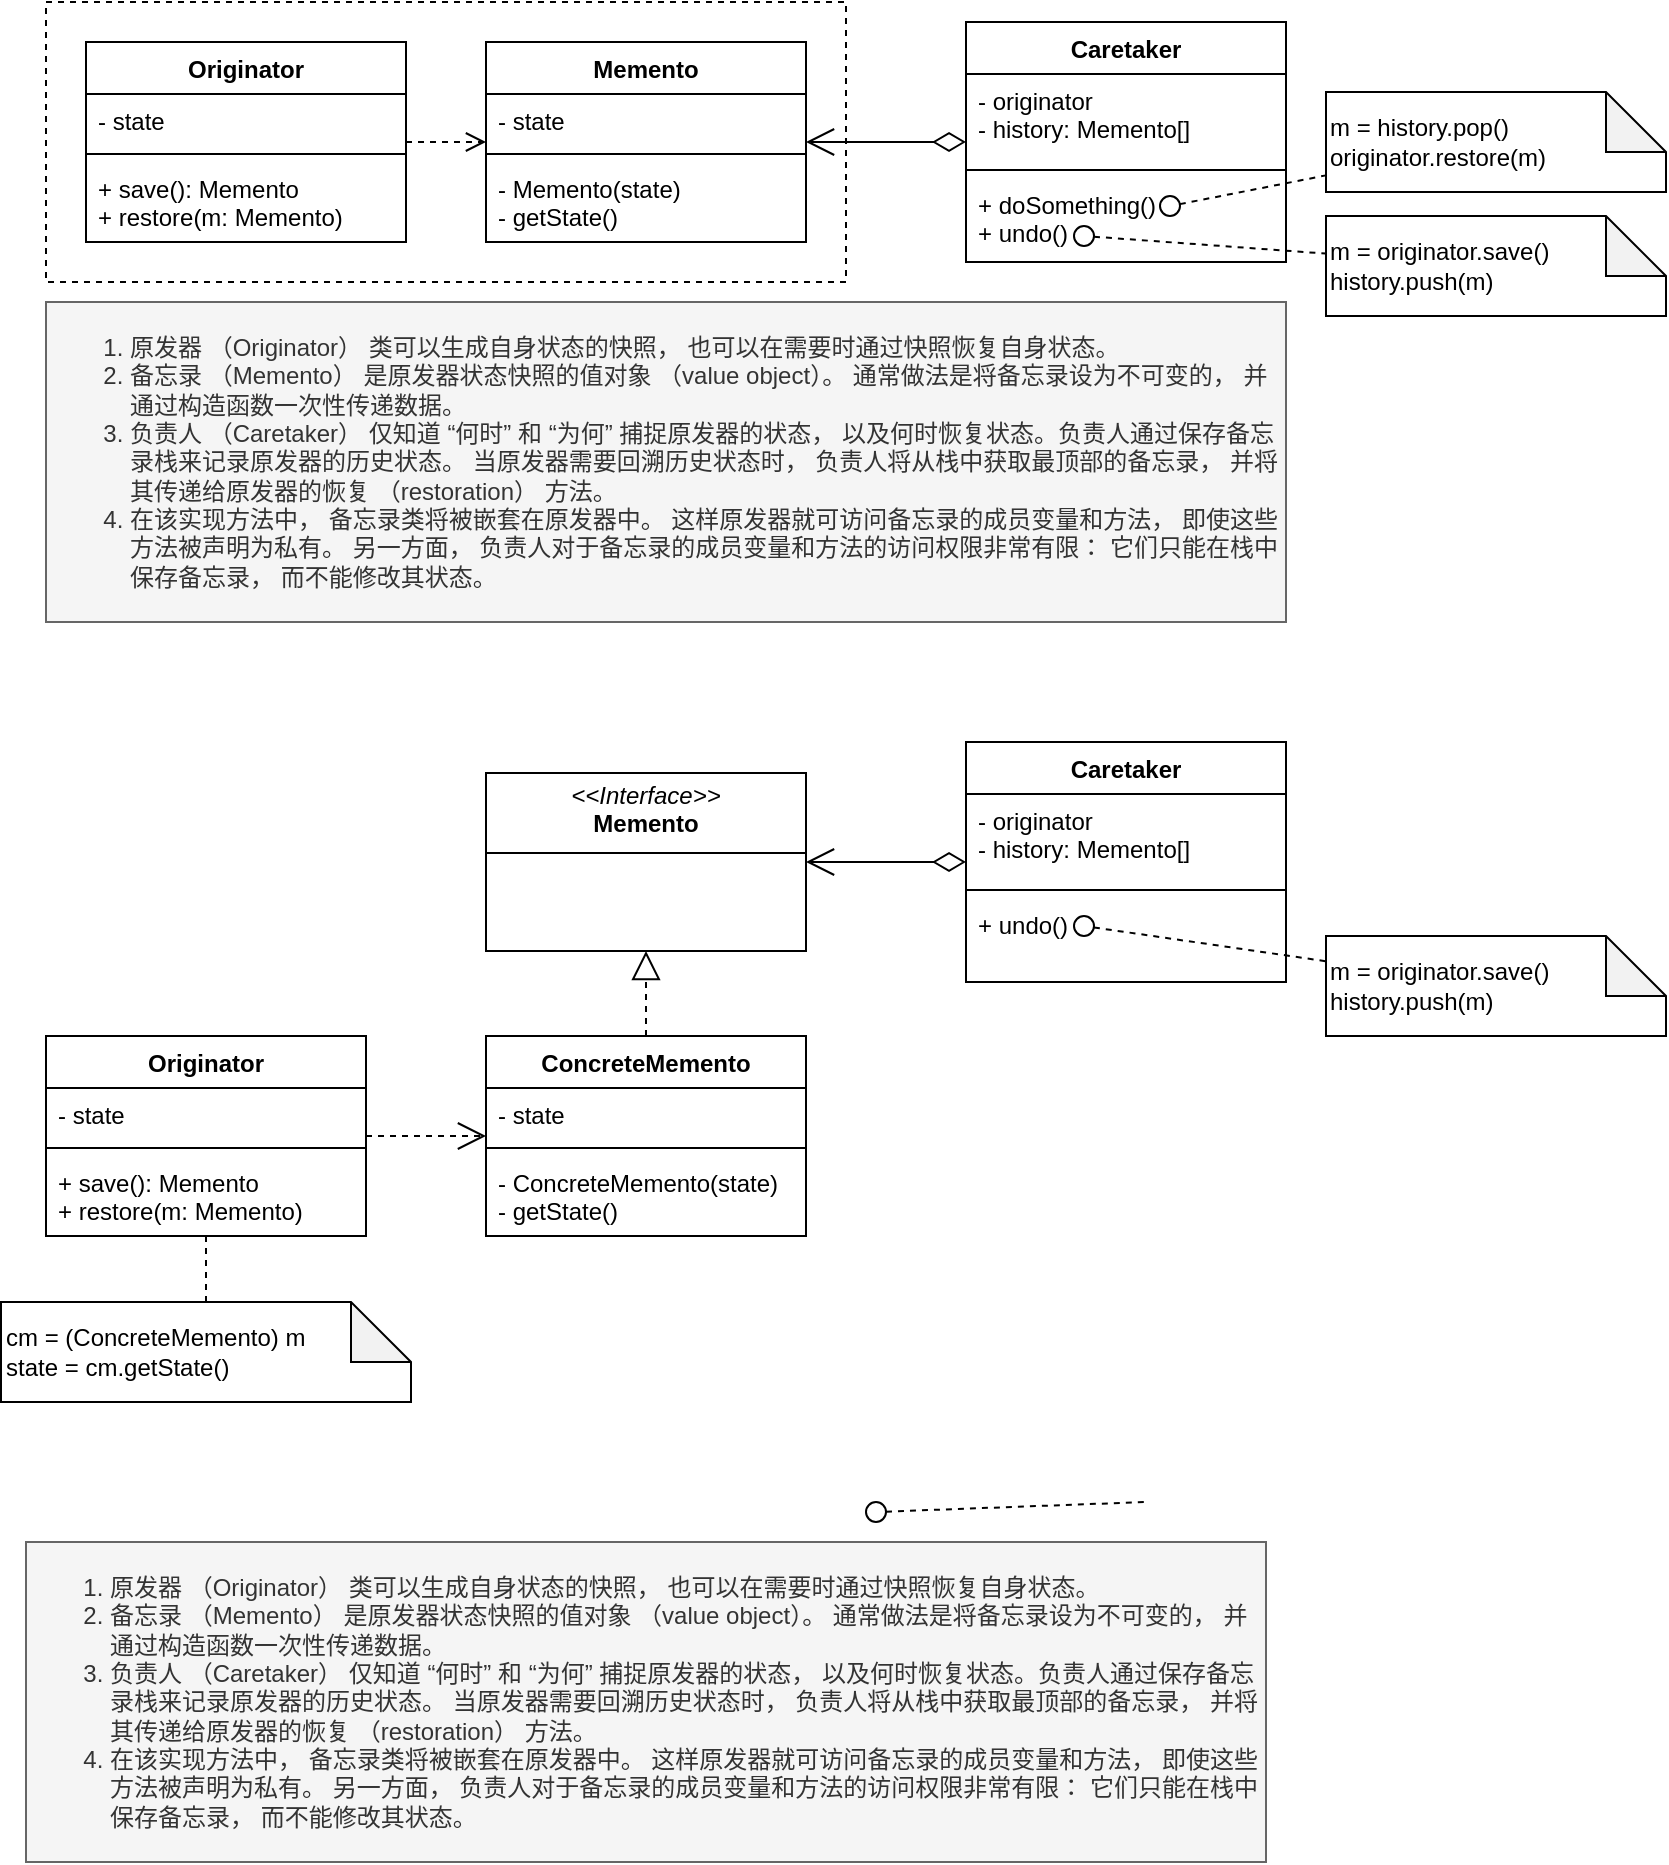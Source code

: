 <mxfile version="24.7.8">
  <diagram name="第 1 页" id="zVgg8zNp_NqGKC2zYAsy">
    <mxGraphModel dx="531" dy="379" grid="1" gridSize="10" guides="1" tooltips="1" connect="1" arrows="1" fold="1" page="1" pageScale="1" pageWidth="850" pageHeight="1100" math="0" shadow="0">
      <root>
        <mxCell id="0" />
        <mxCell id="1" parent="0" />
        <mxCell id="rbnC-UON8SWdREh8G3_P-30" value="" style="rounded=0;whiteSpace=wrap;html=1;fillColor=none;dashed=1;" vertex="1" parent="1">
          <mxGeometry x="40" y="40" width="400" height="140" as="geometry" />
        </mxCell>
        <mxCell id="rbnC-UON8SWdREh8G3_P-20" value="Originator" style="swimlane;fontStyle=1;align=center;verticalAlign=top;childLayout=stackLayout;horizontal=1;startSize=26;horizontalStack=0;resizeParent=1;resizeParentMax=0;resizeLast=0;collapsible=1;marginBottom=0;whiteSpace=wrap;html=1;" vertex="1" parent="1">
          <mxGeometry x="60" y="60" width="160" height="100" as="geometry" />
        </mxCell>
        <mxCell id="rbnC-UON8SWdREh8G3_P-21" value="- state" style="text;strokeColor=none;fillColor=none;align=left;verticalAlign=top;spacingLeft=4;spacingRight=4;overflow=hidden;rotatable=0;points=[[0,0.5],[1,0.5]];portConstraint=eastwest;whiteSpace=wrap;html=1;" vertex="1" parent="rbnC-UON8SWdREh8G3_P-20">
          <mxGeometry y="26" width="160" height="26" as="geometry" />
        </mxCell>
        <mxCell id="rbnC-UON8SWdREh8G3_P-22" value="" style="line;strokeWidth=1;fillColor=none;align=left;verticalAlign=middle;spacingTop=-1;spacingLeft=3;spacingRight=3;rotatable=0;labelPosition=right;points=[];portConstraint=eastwest;strokeColor=inherit;" vertex="1" parent="rbnC-UON8SWdREh8G3_P-20">
          <mxGeometry y="52" width="160" height="8" as="geometry" />
        </mxCell>
        <mxCell id="rbnC-UON8SWdREh8G3_P-23" value="+ save(): Memento&lt;div&gt;+ restore(m: Memento)&lt;/div&gt;" style="text;strokeColor=none;fillColor=none;align=left;verticalAlign=top;spacingLeft=4;spacingRight=4;overflow=hidden;rotatable=0;points=[[0,0.5],[1,0.5]];portConstraint=eastwest;whiteSpace=wrap;html=1;" vertex="1" parent="rbnC-UON8SWdREh8G3_P-20">
          <mxGeometry y="60" width="160" height="40" as="geometry" />
        </mxCell>
        <mxCell id="rbnC-UON8SWdREh8G3_P-25" value="Memento" style="swimlane;fontStyle=1;align=center;verticalAlign=top;childLayout=stackLayout;horizontal=1;startSize=26;horizontalStack=0;resizeParent=1;resizeParentMax=0;resizeLast=0;collapsible=1;marginBottom=0;whiteSpace=wrap;html=1;" vertex="1" parent="1">
          <mxGeometry x="260" y="60" width="160" height="100" as="geometry" />
        </mxCell>
        <mxCell id="rbnC-UON8SWdREh8G3_P-26" value="- state" style="text;strokeColor=none;fillColor=none;align=left;verticalAlign=top;spacingLeft=4;spacingRight=4;overflow=hidden;rotatable=0;points=[[0,0.5],[1,0.5]];portConstraint=eastwest;whiteSpace=wrap;html=1;" vertex="1" parent="rbnC-UON8SWdREh8G3_P-25">
          <mxGeometry y="26" width="160" height="26" as="geometry" />
        </mxCell>
        <mxCell id="rbnC-UON8SWdREh8G3_P-27" value="" style="line;strokeWidth=1;fillColor=none;align=left;verticalAlign=middle;spacingTop=-1;spacingLeft=3;spacingRight=3;rotatable=0;labelPosition=right;points=[];portConstraint=eastwest;strokeColor=inherit;" vertex="1" parent="rbnC-UON8SWdREh8G3_P-25">
          <mxGeometry y="52" width="160" height="8" as="geometry" />
        </mxCell>
        <mxCell id="rbnC-UON8SWdREh8G3_P-28" value="- Memento(state)&lt;div&gt;- getState()&lt;/div&gt;" style="text;strokeColor=none;fillColor=none;align=left;verticalAlign=top;spacingLeft=4;spacingRight=4;overflow=hidden;rotatable=0;points=[[0,0.5],[1,0.5]];portConstraint=eastwest;whiteSpace=wrap;html=1;" vertex="1" parent="rbnC-UON8SWdREh8G3_P-25">
          <mxGeometry y="60" width="160" height="40" as="geometry" />
        </mxCell>
        <mxCell id="rbnC-UON8SWdREh8G3_P-32" value="Caretaker" style="swimlane;fontStyle=1;align=center;verticalAlign=top;childLayout=stackLayout;horizontal=1;startSize=26;horizontalStack=0;resizeParent=1;resizeParentMax=0;resizeLast=0;collapsible=1;marginBottom=0;whiteSpace=wrap;html=1;" vertex="1" parent="1">
          <mxGeometry x="500" y="50" width="160" height="120" as="geometry" />
        </mxCell>
        <mxCell id="rbnC-UON8SWdREh8G3_P-33" value="- originator&lt;div&gt;- history: Memento[]&lt;/div&gt;" style="text;strokeColor=none;fillColor=none;align=left;verticalAlign=top;spacingLeft=4;spacingRight=4;overflow=hidden;rotatable=0;points=[[0,0.5],[1,0.5]];portConstraint=eastwest;whiteSpace=wrap;html=1;" vertex="1" parent="rbnC-UON8SWdREh8G3_P-32">
          <mxGeometry y="26" width="160" height="44" as="geometry" />
        </mxCell>
        <mxCell id="rbnC-UON8SWdREh8G3_P-34" value="" style="line;strokeWidth=1;fillColor=none;align=left;verticalAlign=middle;spacingTop=-1;spacingLeft=3;spacingRight=3;rotatable=0;labelPosition=right;points=[];portConstraint=eastwest;strokeColor=inherit;" vertex="1" parent="rbnC-UON8SWdREh8G3_P-32">
          <mxGeometry y="70" width="160" height="8" as="geometry" />
        </mxCell>
        <mxCell id="rbnC-UON8SWdREh8G3_P-35" value="+ doSomething()&lt;div&gt;+ undo()&lt;/div&gt;" style="text;strokeColor=none;fillColor=none;align=left;verticalAlign=top;spacingLeft=4;spacingRight=4;overflow=hidden;rotatable=0;points=[[0,0.5],[1,0.5]];portConstraint=eastwest;whiteSpace=wrap;html=1;" vertex="1" parent="rbnC-UON8SWdREh8G3_P-32">
          <mxGeometry y="78" width="160" height="42" as="geometry" />
        </mxCell>
        <mxCell id="rbnC-UON8SWdREh8G3_P-37" value="" style="endArrow=open;html=1;endSize=12;startArrow=diamondThin;startSize=14;startFill=0;edgeStyle=orthogonalEdgeStyle;rounded=0;" edge="1" parent="1" source="rbnC-UON8SWdREh8G3_P-32" target="rbnC-UON8SWdREh8G3_P-25">
          <mxGeometry relative="1" as="geometry">
            <mxPoint x="280" y="320" as="sourcePoint" />
            <mxPoint x="440" y="320" as="targetPoint" />
          </mxGeometry>
        </mxCell>
        <mxCell id="rbnC-UON8SWdREh8G3_P-40" value="" style="html=1;verticalAlign=bottom;endArrow=open;dashed=1;endSize=8;curved=0;rounded=0;" edge="1" parent="1" source="rbnC-UON8SWdREh8G3_P-20" target="rbnC-UON8SWdREh8G3_P-25">
          <mxGeometry relative="1" as="geometry">
            <mxPoint x="240" y="300" as="sourcePoint" />
            <mxPoint x="160" y="300" as="targetPoint" />
          </mxGeometry>
        </mxCell>
        <mxCell id="rbnC-UON8SWdREh8G3_P-41" value="&lt;ol&gt;&lt;li&gt;原发器 （Originator） 类可以生成自身状态的快照， 也可以在需要时通过快照恢复自身状态。&lt;/li&gt;&lt;li&gt;备忘录 （Memento） 是原发器状态快照的值对象 （value object）。 通常做法是将备忘录设为不可变的， 并通过构造函数一次性传递数据。&lt;/li&gt;&lt;li&gt;负责人 （Caretaker） 仅知道 “何时” 和 “为何” 捕捉原发器的状态， 以及何时恢复状态。负责人通过保存备忘录栈来记录原发器的历史状态。 当原发器需要回溯历史状态时， 负责人将从栈中获取最顶部的备忘录， 并将其传递给原发器的恢复 （restoration） 方法。&lt;/li&gt;&lt;li&gt;在该实现方法中， 备忘录类将被嵌套在原发器中。 这样原发器就可访问备忘录的成员变量和方法， 即使这些方法被声明为私有。 另一方面， 负责人对于备忘录的成员变量和方法的访问权限非常有限： 它们只能在栈中保存备忘录， 而不能修改其状态。&lt;br&gt;&lt;/li&gt;&lt;/ol&gt;" style="text;html=1;align=left;verticalAlign=middle;whiteSpace=wrap;rounded=0;fillColor=#f5f5f5;fontColor=#333333;strokeColor=#666666;" vertex="1" parent="1">
          <mxGeometry x="40" y="190" width="620" height="160" as="geometry" />
        </mxCell>
        <mxCell id="rbnC-UON8SWdREh8G3_P-42" value="m = history.pop()&lt;div&gt;originator.restore(m)&lt;/div&gt;" style="shape=note;whiteSpace=wrap;html=1;backgroundOutline=1;darkOpacity=0.05;align=left;" vertex="1" parent="1">
          <mxGeometry x="680" y="85" width="170" height="50" as="geometry" />
        </mxCell>
        <mxCell id="rbnC-UON8SWdREh8G3_P-43" value="m =&amp;nbsp;&lt;span style=&quot;background-color: initial;&quot;&gt;originator.save()&lt;/span&gt;&lt;div&gt;&lt;span style=&quot;background-color: initial;&quot;&gt;history.push(m)&lt;/span&gt;&lt;/div&gt;" style="shape=note;whiteSpace=wrap;html=1;backgroundOutline=1;darkOpacity=0.05;align=left;" vertex="1" parent="1">
          <mxGeometry x="680" y="147" width="170" height="50" as="geometry" />
        </mxCell>
        <mxCell id="rbnC-UON8SWdREh8G3_P-44" value="" style="ellipse;whiteSpace=wrap;html=1;aspect=fixed;" vertex="1" parent="1">
          <mxGeometry x="597" y="137" width="10" height="10" as="geometry" />
        </mxCell>
        <mxCell id="rbnC-UON8SWdREh8G3_P-45" value="" style="endArrow=none;dashed=1;html=1;rounded=0;" edge="1" parent="1" source="rbnC-UON8SWdREh8G3_P-44" target="rbnC-UON8SWdREh8G3_P-42">
          <mxGeometry width="50" height="50" relative="1" as="geometry">
            <mxPoint x="450" y="440" as="sourcePoint" />
            <mxPoint x="570" y="410" as="targetPoint" />
          </mxGeometry>
        </mxCell>
        <mxCell id="rbnC-UON8SWdREh8G3_P-46" value="" style="ellipse;whiteSpace=wrap;html=1;aspect=fixed;" vertex="1" parent="1">
          <mxGeometry x="554" y="152" width="10" height="10" as="geometry" />
        </mxCell>
        <mxCell id="rbnC-UON8SWdREh8G3_P-47" value="" style="endArrow=none;dashed=1;html=1;rounded=0;" edge="1" parent="1" source="rbnC-UON8SWdREh8G3_P-46" target="rbnC-UON8SWdREh8G3_P-43">
          <mxGeometry width="50" height="50" relative="1" as="geometry">
            <mxPoint x="460" y="450" as="sourcePoint" />
            <mxPoint x="580" y="420" as="targetPoint" />
          </mxGeometry>
        </mxCell>
        <mxCell id="rbnC-UON8SWdREh8G3_P-53" value="Originator" style="swimlane;fontStyle=1;align=center;verticalAlign=top;childLayout=stackLayout;horizontal=1;startSize=26;horizontalStack=0;resizeParent=1;resizeParentMax=0;resizeLast=0;collapsible=1;marginBottom=0;whiteSpace=wrap;html=1;" vertex="1" parent="1">
          <mxGeometry x="40" y="557" width="160" height="100" as="geometry" />
        </mxCell>
        <mxCell id="rbnC-UON8SWdREh8G3_P-54" value="- state" style="text;strokeColor=none;fillColor=none;align=left;verticalAlign=top;spacingLeft=4;spacingRight=4;overflow=hidden;rotatable=0;points=[[0,0.5],[1,0.5]];portConstraint=eastwest;whiteSpace=wrap;html=1;" vertex="1" parent="rbnC-UON8SWdREh8G3_P-53">
          <mxGeometry y="26" width="160" height="26" as="geometry" />
        </mxCell>
        <mxCell id="rbnC-UON8SWdREh8G3_P-55" value="" style="line;strokeWidth=1;fillColor=none;align=left;verticalAlign=middle;spacingTop=-1;spacingLeft=3;spacingRight=3;rotatable=0;labelPosition=right;points=[];portConstraint=eastwest;strokeColor=inherit;" vertex="1" parent="rbnC-UON8SWdREh8G3_P-53">
          <mxGeometry y="52" width="160" height="8" as="geometry" />
        </mxCell>
        <mxCell id="rbnC-UON8SWdREh8G3_P-56" value="+ save(): Memento&lt;div&gt;+ restore(m: Memento)&lt;/div&gt;" style="text;strokeColor=none;fillColor=none;align=left;verticalAlign=top;spacingLeft=4;spacingRight=4;overflow=hidden;rotatable=0;points=[[0,0.5],[1,0.5]];portConstraint=eastwest;whiteSpace=wrap;html=1;" vertex="1" parent="rbnC-UON8SWdREh8G3_P-53">
          <mxGeometry y="60" width="160" height="40" as="geometry" />
        </mxCell>
        <mxCell id="rbnC-UON8SWdREh8G3_P-57" value="ConcreteMemento" style="swimlane;fontStyle=1;align=center;verticalAlign=top;childLayout=stackLayout;horizontal=1;startSize=26;horizontalStack=0;resizeParent=1;resizeParentMax=0;resizeLast=0;collapsible=1;marginBottom=0;whiteSpace=wrap;html=1;" vertex="1" parent="1">
          <mxGeometry x="260" y="557" width="160" height="100" as="geometry" />
        </mxCell>
        <mxCell id="rbnC-UON8SWdREh8G3_P-58" value="- state" style="text;strokeColor=none;fillColor=none;align=left;verticalAlign=top;spacingLeft=4;spacingRight=4;overflow=hidden;rotatable=0;points=[[0,0.5],[1,0.5]];portConstraint=eastwest;whiteSpace=wrap;html=1;" vertex="1" parent="rbnC-UON8SWdREh8G3_P-57">
          <mxGeometry y="26" width="160" height="26" as="geometry" />
        </mxCell>
        <mxCell id="rbnC-UON8SWdREh8G3_P-59" value="" style="line;strokeWidth=1;fillColor=none;align=left;verticalAlign=middle;spacingTop=-1;spacingLeft=3;spacingRight=3;rotatable=0;labelPosition=right;points=[];portConstraint=eastwest;strokeColor=inherit;" vertex="1" parent="rbnC-UON8SWdREh8G3_P-57">
          <mxGeometry y="52" width="160" height="8" as="geometry" />
        </mxCell>
        <mxCell id="rbnC-UON8SWdREh8G3_P-60" value="- ConcreteMemento(state)&lt;div&gt;- getState()&lt;/div&gt;" style="text;strokeColor=none;fillColor=none;align=left;verticalAlign=top;spacingLeft=4;spacingRight=4;overflow=hidden;rotatable=0;points=[[0,0.5],[1,0.5]];portConstraint=eastwest;whiteSpace=wrap;html=1;" vertex="1" parent="rbnC-UON8SWdREh8G3_P-57">
          <mxGeometry y="60" width="160" height="40" as="geometry" />
        </mxCell>
        <mxCell id="rbnC-UON8SWdREh8G3_P-61" value="Caretaker" style="swimlane;fontStyle=1;align=center;verticalAlign=top;childLayout=stackLayout;horizontal=1;startSize=26;horizontalStack=0;resizeParent=1;resizeParentMax=0;resizeLast=0;collapsible=1;marginBottom=0;whiteSpace=wrap;html=1;" vertex="1" parent="1">
          <mxGeometry x="500" y="410" width="160" height="120" as="geometry" />
        </mxCell>
        <mxCell id="rbnC-UON8SWdREh8G3_P-62" value="- originator&lt;div&gt;- history: Memento[]&lt;/div&gt;" style="text;strokeColor=none;fillColor=none;align=left;verticalAlign=top;spacingLeft=4;spacingRight=4;overflow=hidden;rotatable=0;points=[[0,0.5],[1,0.5]];portConstraint=eastwest;whiteSpace=wrap;html=1;" vertex="1" parent="rbnC-UON8SWdREh8G3_P-61">
          <mxGeometry y="26" width="160" height="44" as="geometry" />
        </mxCell>
        <mxCell id="rbnC-UON8SWdREh8G3_P-63" value="" style="line;strokeWidth=1;fillColor=none;align=left;verticalAlign=middle;spacingTop=-1;spacingLeft=3;spacingRight=3;rotatable=0;labelPosition=right;points=[];portConstraint=eastwest;strokeColor=inherit;" vertex="1" parent="rbnC-UON8SWdREh8G3_P-61">
          <mxGeometry y="70" width="160" height="8" as="geometry" />
        </mxCell>
        <mxCell id="rbnC-UON8SWdREh8G3_P-64" value="&lt;div&gt;+ undo()&lt;/div&gt;" style="text;strokeColor=none;fillColor=none;align=left;verticalAlign=top;spacingLeft=4;spacingRight=4;overflow=hidden;rotatable=0;points=[[0,0.5],[1,0.5]];portConstraint=eastwest;whiteSpace=wrap;html=1;" vertex="1" parent="rbnC-UON8SWdREh8G3_P-61">
          <mxGeometry y="78" width="160" height="42" as="geometry" />
        </mxCell>
        <mxCell id="rbnC-UON8SWdREh8G3_P-67" value="&lt;ol&gt;&lt;li&gt;原发器 （Originator） 类可以生成自身状态的快照， 也可以在需要时通过快照恢复自身状态。&lt;/li&gt;&lt;li&gt;备忘录 （Memento） 是原发器状态快照的值对象 （value object）。 通常做法是将备忘录设为不可变的， 并通过构造函数一次性传递数据。&lt;/li&gt;&lt;li&gt;负责人 （Caretaker） 仅知道 “何时” 和 “为何” 捕捉原发器的状态， 以及何时恢复状态。负责人通过保存备忘录栈来记录原发器的历史状态。 当原发器需要回溯历史状态时， 负责人将从栈中获取最顶部的备忘录， 并将其传递给原发器的恢复 （restoration） 方法。&lt;/li&gt;&lt;li&gt;在该实现方法中， 备忘录类将被嵌套在原发器中。 这样原发器就可访问备忘录的成员变量和方法， 即使这些方法被声明为私有。 另一方面， 负责人对于备忘录的成员变量和方法的访问权限非常有限： 它们只能在栈中保存备忘录， 而不能修改其状态。&lt;br&gt;&lt;/li&gt;&lt;/ol&gt;" style="text;html=1;align=left;verticalAlign=middle;whiteSpace=wrap;rounded=0;fillColor=#f5f5f5;fontColor=#333333;strokeColor=#666666;" vertex="1" parent="1">
          <mxGeometry x="30" y="810" width="620" height="160" as="geometry" />
        </mxCell>
        <mxCell id="rbnC-UON8SWdREh8G3_P-68" value="cm = (ConcreteMemento) m&lt;div&gt;state = cm.getState()&lt;/div&gt;" style="shape=note;whiteSpace=wrap;html=1;backgroundOutline=1;darkOpacity=0.05;align=left;" vertex="1" parent="1">
          <mxGeometry x="17.5" y="690" width="205" height="50" as="geometry" />
        </mxCell>
        <mxCell id="rbnC-UON8SWdREh8G3_P-69" value="m =&amp;nbsp;&lt;span style=&quot;background-color: initial;&quot;&gt;originator.save()&lt;/span&gt;&lt;div&gt;&lt;span style=&quot;background-color: initial;&quot;&gt;history.push(m)&lt;/span&gt;&lt;/div&gt;" style="shape=note;whiteSpace=wrap;html=1;backgroundOutline=1;darkOpacity=0.05;align=left;" vertex="1" parent="1">
          <mxGeometry x="680" y="507" width="170" height="50" as="geometry" />
        </mxCell>
        <mxCell id="rbnC-UON8SWdREh8G3_P-71" value="" style="endArrow=none;dashed=1;html=1;rounded=0;" edge="1" parent="1" source="rbnC-UON8SWdREh8G3_P-53" target="rbnC-UON8SWdREh8G3_P-68">
          <mxGeometry width="50" height="50" relative="1" as="geometry">
            <mxPoint x="120.394" y="699.984" as="sourcePoint" />
            <mxPoint x="570" y="770" as="targetPoint" />
          </mxGeometry>
        </mxCell>
        <mxCell id="rbnC-UON8SWdREh8G3_P-72" value="" style="ellipse;whiteSpace=wrap;html=1;aspect=fixed;" vertex="1" parent="1">
          <mxGeometry x="554" y="497" width="10" height="10" as="geometry" />
        </mxCell>
        <mxCell id="rbnC-UON8SWdREh8G3_P-73" value="" style="endArrow=none;dashed=1;html=1;rounded=0;" edge="1" parent="1" source="rbnC-UON8SWdREh8G3_P-72" target="rbnC-UON8SWdREh8G3_P-69">
          <mxGeometry width="50" height="50" relative="1" as="geometry">
            <mxPoint x="460" y="810" as="sourcePoint" />
            <mxPoint x="580" y="780" as="targetPoint" />
          </mxGeometry>
        </mxCell>
        <mxCell id="rbnC-UON8SWdREh8G3_P-74" value="" style="ellipse;whiteSpace=wrap;html=1;aspect=fixed;" vertex="1" parent="1">
          <mxGeometry x="450" y="790" width="10" height="10" as="geometry" />
        </mxCell>
        <mxCell id="rbnC-UON8SWdREh8G3_P-75" value="" style="endArrow=none;dashed=1;html=1;rounded=0;" edge="1" parent="1" source="rbnC-UON8SWdREh8G3_P-74">
          <mxGeometry width="50" height="50" relative="1" as="geometry">
            <mxPoint x="470" y="820" as="sourcePoint" />
            <mxPoint x="590" y="790" as="targetPoint" />
          </mxGeometry>
        </mxCell>
        <mxCell id="rbnC-UON8SWdREh8G3_P-76" value="&lt;p style=&quot;margin:0px;margin-top:4px;text-align:center;&quot;&gt;&lt;i&gt;&amp;lt;&amp;lt;Interface&amp;gt;&amp;gt;&lt;/i&gt;&lt;br&gt;&lt;b&gt;Memento&lt;/b&gt;&lt;/p&gt;&lt;hr size=&quot;1&quot; style=&quot;border-style:solid;&quot;&gt;&lt;p style=&quot;margin:0px;margin-left:4px;&quot;&gt;&lt;br&gt;&lt;/p&gt;" style="verticalAlign=top;align=left;overflow=fill;html=1;whiteSpace=wrap;" vertex="1" parent="1">
          <mxGeometry x="260" y="425.5" width="160" height="89" as="geometry" />
        </mxCell>
        <mxCell id="rbnC-UON8SWdREh8G3_P-78" value="" style="endArrow=block;dashed=1;endFill=0;endSize=12;html=1;rounded=0;" edge="1" parent="1" source="rbnC-UON8SWdREh8G3_P-57" target="rbnC-UON8SWdREh8G3_P-76">
          <mxGeometry width="160" relative="1" as="geometry">
            <mxPoint x="120" y="690" as="sourcePoint" />
            <mxPoint x="280" y="690" as="targetPoint" />
          </mxGeometry>
        </mxCell>
        <mxCell id="rbnC-UON8SWdREh8G3_P-79" value="" style="endArrow=open;dashed=1;endFill=0;endSize=12;html=1;rounded=0;" edge="1" parent="1" source="rbnC-UON8SWdREh8G3_P-53" target="rbnC-UON8SWdREh8G3_P-57">
          <mxGeometry width="160" relative="1" as="geometry">
            <mxPoint x="170" y="700" as="sourcePoint" />
            <mxPoint x="330" y="700" as="targetPoint" />
          </mxGeometry>
        </mxCell>
        <mxCell id="rbnC-UON8SWdREh8G3_P-80" value="" style="endArrow=open;html=1;endSize=12;startArrow=diamondThin;startSize=14;startFill=0;edgeStyle=orthogonalEdgeStyle;rounded=0;" edge="1" parent="1" source="rbnC-UON8SWdREh8G3_P-61" target="rbnC-UON8SWdREh8G3_P-76">
          <mxGeometry relative="1" as="geometry">
            <mxPoint x="510" y="120" as="sourcePoint" />
            <mxPoint x="430" y="120" as="targetPoint" />
          </mxGeometry>
        </mxCell>
      </root>
    </mxGraphModel>
  </diagram>
</mxfile>
